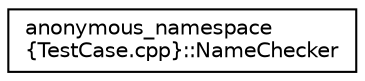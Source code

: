 digraph "Graphical Class Hierarchy"
{
 // INTERACTIVE_SVG=YES
 // LATEX_PDF_SIZE
  edge [fontname="Helvetica",fontsize="10",labelfontname="Helvetica",labelfontsize="10"];
  node [fontname="Helvetica",fontsize="10",shape=record];
  rankdir="LR";
  Node0 [label="anonymous_namespace\l\{TestCase.cpp\}::NameChecker",height=0.2,width=0.4,color="black", fillcolor="white", style="filled",URL="$structanonymous__namespace_02_test_case_8cpp_03_1_1_name_checker.html",tooltip=" "];
}
